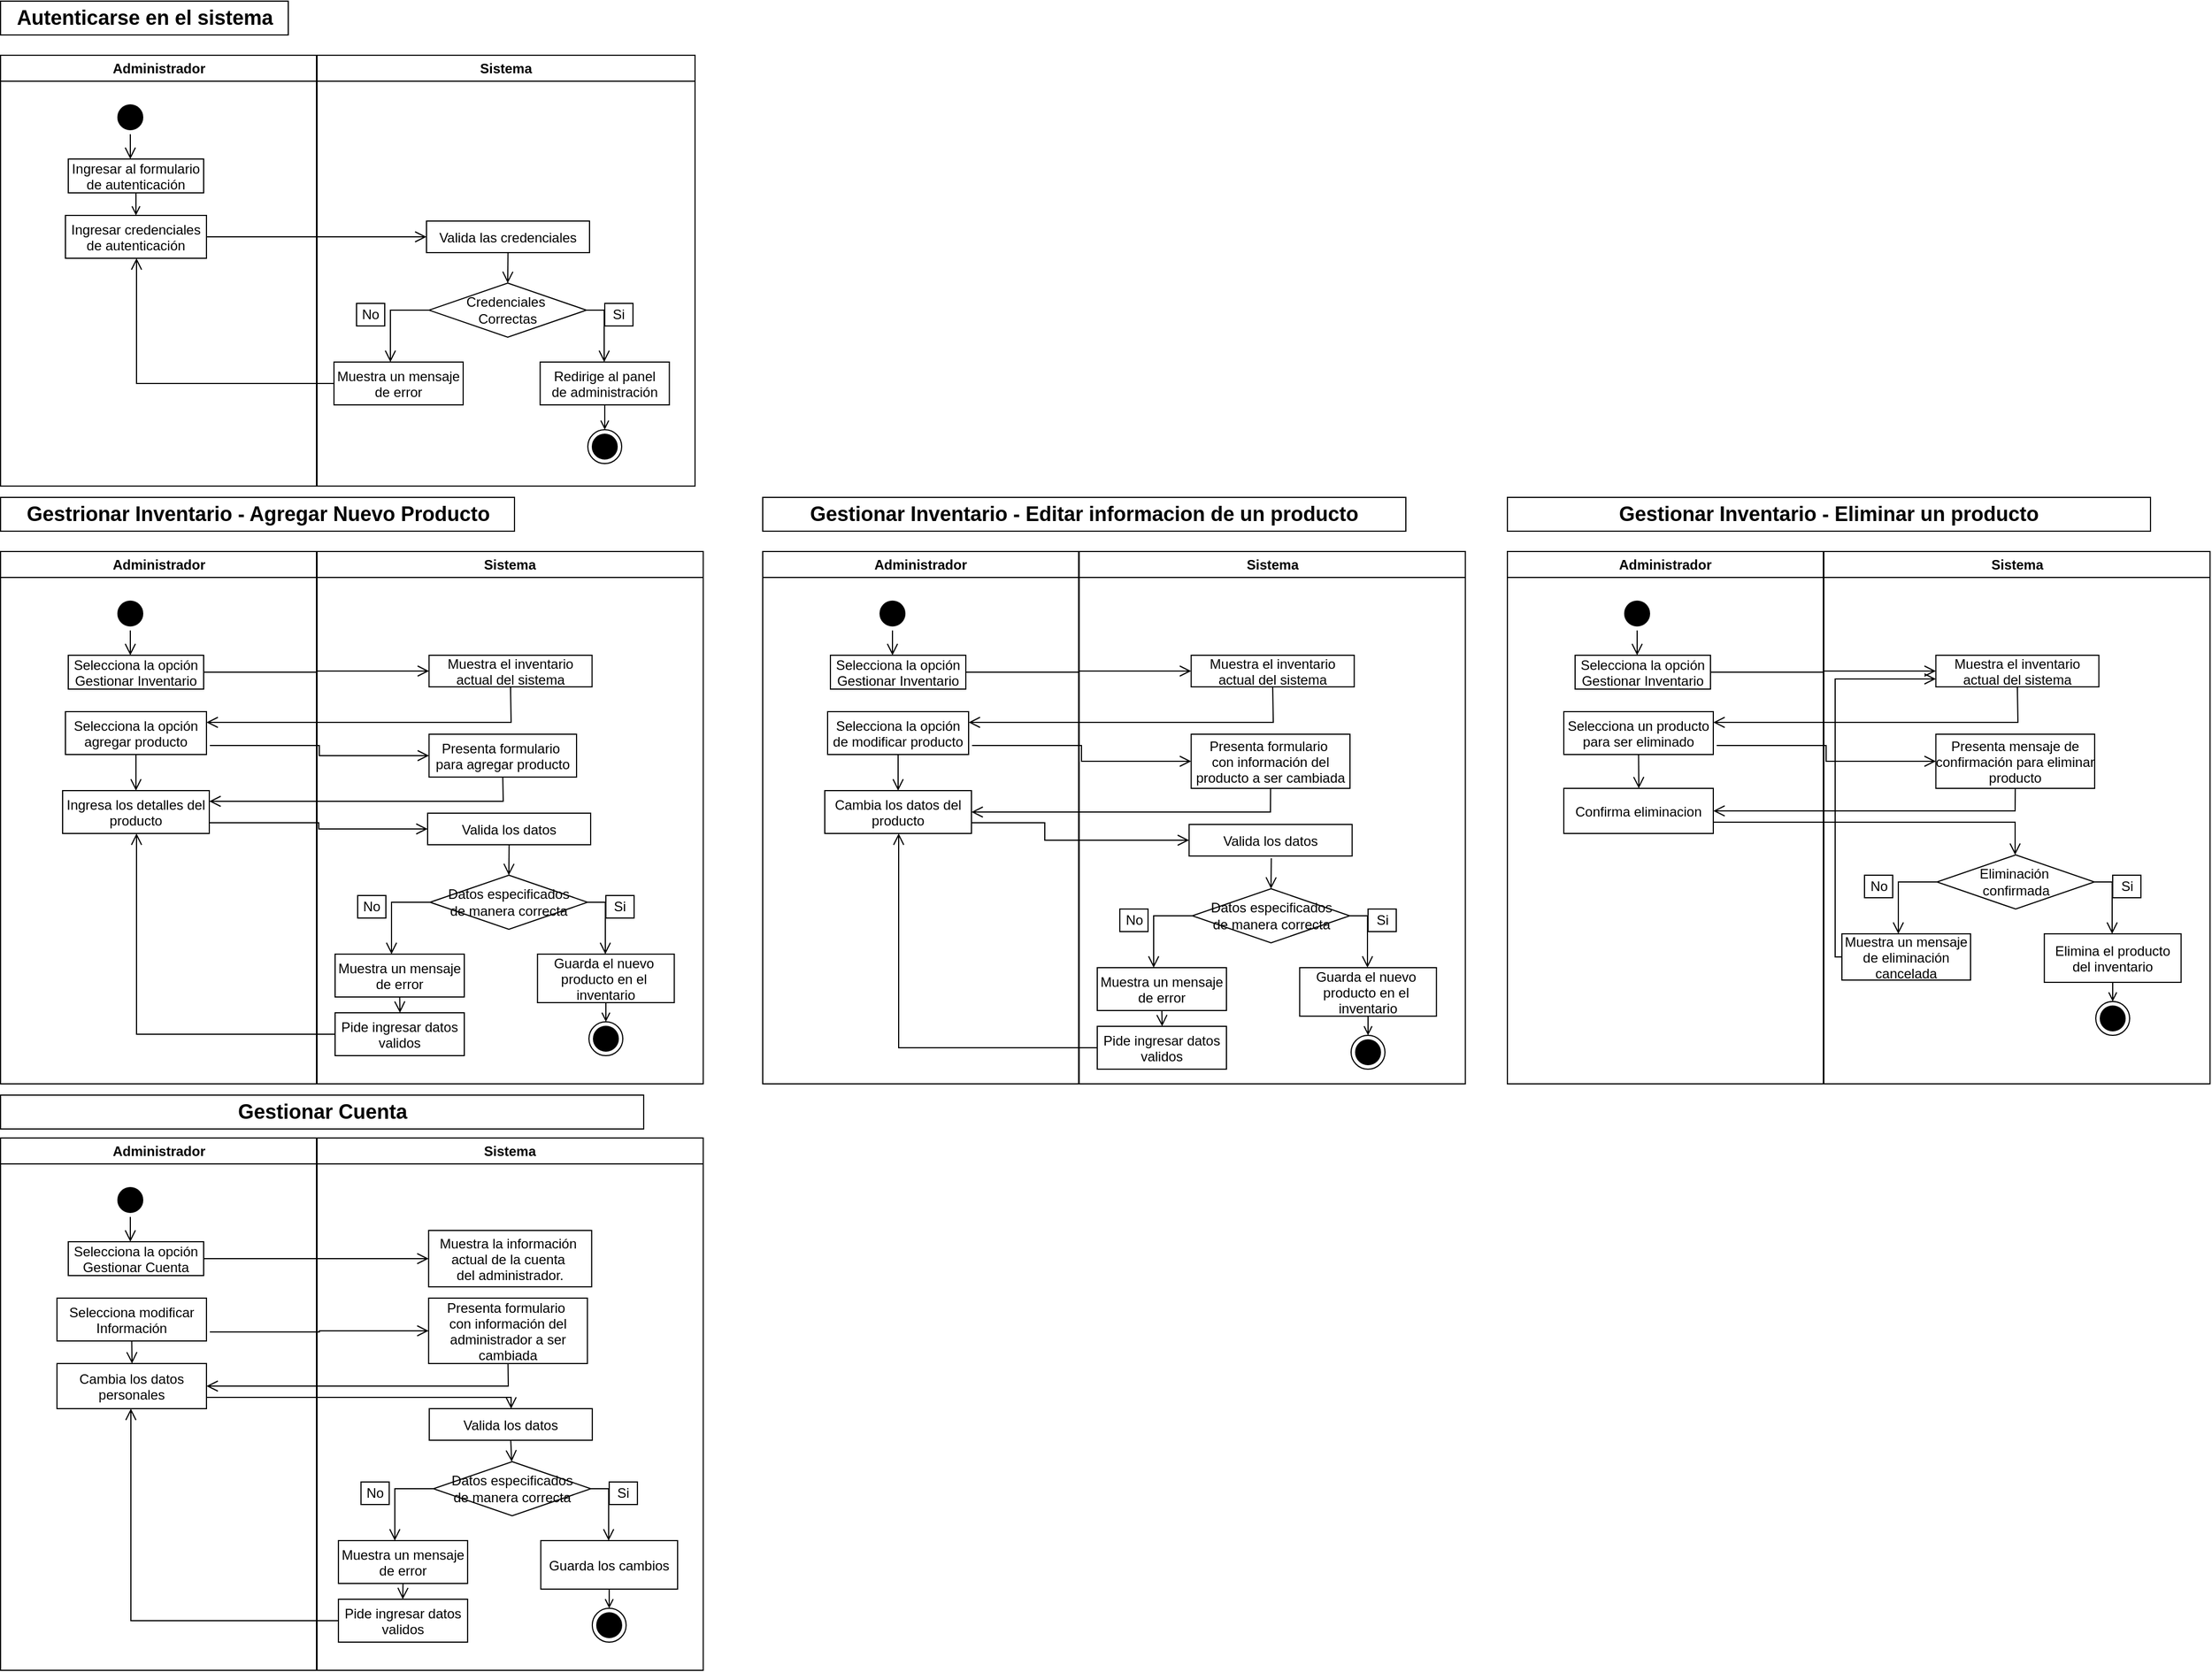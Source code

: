 <mxfile version="24.5.1" type="device">
  <diagram name="Page-1" id="e7e014a7-5840-1c2e-5031-d8a46d1fe8dd">
    <mxGraphModel dx="2100" dy="1242" grid="1" gridSize="10" guides="1" tooltips="1" connect="1" arrows="1" fold="1" page="1" pageScale="1" pageWidth="1169" pageHeight="826" background="none" math="0" shadow="0">
      <root>
        <mxCell id="0" />
        <mxCell id="1" parent="0" />
        <mxCell id="2" value="Administrador" style="swimlane;whiteSpace=wrap;strokeColor=#000000;" parent="1" vertex="1">
          <mxGeometry x="164.5" y="128" width="280" height="382" as="geometry" />
        </mxCell>
        <mxCell id="5" value="" style="ellipse;shape=startState;fillColor=#000000;strokeColor=#000000;" parent="2" vertex="1">
          <mxGeometry x="100" y="40" width="30" height="30" as="geometry" />
        </mxCell>
        <mxCell id="6" value="" style="edgeStyle=elbowEdgeStyle;elbow=horizontal;verticalAlign=bottom;endArrow=open;endSize=8;strokeColor=#000000;endFill=1;rounded=0" parent="2" source="5" target="7" edge="1">
          <mxGeometry x="100" y="40" as="geometry">
            <mxPoint x="115" y="110" as="targetPoint" />
          </mxGeometry>
        </mxCell>
        <mxCell id="7" value="Ingresar al formulario&#xa;de autenticación" style="strokeColor=#000000;" parent="2" vertex="1">
          <mxGeometry x="60" y="92" width="120" height="30" as="geometry" />
        </mxCell>
        <mxCell id="8" value="Ingresar credenciales&#xa;de autenticación" style="strokeColor=#000000;" parent="2" vertex="1">
          <mxGeometry x="57.5" y="142" width="125" height="38" as="geometry" />
        </mxCell>
        <mxCell id="9" value="" style="endArrow=open;strokeColor=#000000;endFill=1;rounded=0" parent="2" source="7" target="8" edge="1">
          <mxGeometry relative="1" as="geometry" />
        </mxCell>
        <mxCell id="3" value="Sistema" style="swimlane;whiteSpace=wrap;startSize=23;strokeColor=#000000;" parent="1" vertex="1">
          <mxGeometry x="445" y="128" width="335" height="382" as="geometry" />
        </mxCell>
        <mxCell id="16" value="Valida las credenciales" style="strokeColor=#000000;" parent="3" vertex="1">
          <mxGeometry x="97" y="147" width="144.5" height="28" as="geometry" />
        </mxCell>
        <mxCell id="SRIS72dYtCs7Gk2PJul2-41" value="Credenciales&amp;nbsp;&lt;div&gt;Correctas&lt;/div&gt;" style="rhombus;whiteSpace=wrap;html=1;strokeColor=#000000;" parent="3" vertex="1">
          <mxGeometry x="99.25" y="202" width="139.5" height="48" as="geometry" />
        </mxCell>
        <mxCell id="SRIS72dYtCs7Gk2PJul2-42" value="Redirige al panel&#xa;de administración" style="strokeColor=#000000;" parent="3" vertex="1">
          <mxGeometry x="197.75" y="272" width="114.5" height="38" as="geometry" />
        </mxCell>
        <mxCell id="SRIS72dYtCs7Gk2PJul2-43" value="Muestra un mensaje&#xa;de error" style="strokeColor=#000000;" parent="3" vertex="1">
          <mxGeometry x="15" y="272" width="114.5" height="38" as="geometry" />
        </mxCell>
        <mxCell id="38" value="" style="ellipse;shape=endState;fillColor=#000000;strokeColor=#000000;" parent="3" vertex="1">
          <mxGeometry x="240" y="332" width="30" height="30" as="geometry" />
        </mxCell>
        <mxCell id="39" value="" style="endArrow=open;strokeColor=#000000;endFill=1;rounded=0;exitX=0.5;exitY=1;exitDx=0;exitDy=0;" parent="3" source="SRIS72dYtCs7Gk2PJul2-42" target="38" edge="1">
          <mxGeometry relative="1" as="geometry">
            <mxPoint x="256.5" y="322" as="sourcePoint" />
          </mxGeometry>
        </mxCell>
        <mxCell id="SRIS72dYtCs7Gk2PJul2-45" value="" style="edgeStyle=elbowEdgeStyle;elbow=horizontal;verticalAlign=bottom;endArrow=open;endSize=8;strokeColor=#000000;endFill=1;rounded=0;exitX=0.5;exitY=1;exitDx=0;exitDy=0;entryX=0.5;entryY=0;entryDx=0;entryDy=0;" parent="3" source="16" target="SRIS72dYtCs7Gk2PJul2-41" edge="1">
          <mxGeometry x="-344.5" y="-88" as="geometry">
            <mxPoint x="244.5" y="202" as="targetPoint" />
            <mxPoint x="-58" y="171" as="sourcePoint" />
          </mxGeometry>
        </mxCell>
        <mxCell id="SRIS72dYtCs7Gk2PJul2-46" value="" style="edgeStyle=elbowEdgeStyle;elbow=horizontal;verticalAlign=bottom;endArrow=open;endSize=8;strokeColor=#000000;endFill=1;rounded=0;exitX=1;exitY=0.5;exitDx=0;exitDy=0;entryX=0.5;entryY=0;entryDx=0;entryDy=0;" parent="3" source="SRIS72dYtCs7Gk2PJul2-41" target="SRIS72dYtCs7Gk2PJul2-42" edge="1">
          <mxGeometry x="-789.5" y="-216" as="geometry">
            <mxPoint x="179.5" y="212" as="targetPoint" />
            <mxPoint x="179.5" y="185" as="sourcePoint" />
            <Array as="points">
              <mxPoint x="254.5" y="232" />
            </Array>
          </mxGeometry>
        </mxCell>
        <mxCell id="SRIS72dYtCs7Gk2PJul2-47" value="" style="edgeStyle=elbowEdgeStyle;elbow=horizontal;verticalAlign=bottom;endArrow=open;endSize=8;strokeColor=#000000;endFill=1;rounded=0;exitX=0;exitY=0.5;exitDx=0;exitDy=0;" parent="3" source="SRIS72dYtCs7Gk2PJul2-41" edge="1">
          <mxGeometry x="-1234.5" y="-344" as="geometry">
            <mxPoint x="65" y="272" as="targetPoint" />
            <mxPoint x="248.5" y="236" as="sourcePoint" />
            <Array as="points">
              <mxPoint x="65" y="252" />
            </Array>
          </mxGeometry>
        </mxCell>
        <mxCell id="SRIS72dYtCs7Gk2PJul2-48" value="Si" style="text;html=1;align=center;verticalAlign=middle;whiteSpace=wrap;rounded=0;strokeColor=#000000;" parent="3" vertex="1">
          <mxGeometry x="255" y="220" width="25" height="20" as="geometry" />
        </mxCell>
        <mxCell id="SRIS72dYtCs7Gk2PJul2-49" value="No" style="text;html=1;align=center;verticalAlign=middle;whiteSpace=wrap;rounded=0;strokeColor=#000000;" parent="3" vertex="1">
          <mxGeometry x="35" y="220" width="25" height="20" as="geometry" />
        </mxCell>
        <mxCell id="SRIS72dYtCs7Gk2PJul2-44" value="" style="edgeStyle=elbowEdgeStyle;elbow=horizontal;verticalAlign=bottom;endArrow=open;endSize=8;strokeColor=#000000;endFill=1;rounded=0;entryX=0;entryY=0.5;entryDx=0;entryDy=0;exitX=1;exitY=0.5;exitDx=0;exitDy=0;" parent="1" source="8" target="16" edge="1">
          <mxGeometry x="100" y="40" as="geometry">
            <mxPoint x="289.5" y="230" as="targetPoint" />
            <mxPoint x="289.5" y="208" as="sourcePoint" />
          </mxGeometry>
        </mxCell>
        <mxCell id="SRIS72dYtCs7Gk2PJul2-50" value="" style="edgeStyle=elbowEdgeStyle;elbow=horizontal;verticalAlign=bottom;endArrow=open;endSize=8;strokeColor=#000000;endFill=1;rounded=0;entryX=0.5;entryY=1;entryDx=0;entryDy=0;exitX=0;exitY=0.5;exitDx=0;exitDy=0;" parent="1" source="SRIS72dYtCs7Gk2PJul2-43" target="8" edge="1">
          <mxGeometry x="100" y="40" as="geometry">
            <mxPoint x="552" y="299" as="targetPoint" />
            <mxPoint x="357" y="299" as="sourcePoint" />
            <Array as="points">
              <mxPoint x="285" y="360" />
            </Array>
          </mxGeometry>
        </mxCell>
        <mxCell id="SRIS72dYtCs7Gk2PJul2-51" value="&lt;font style=&quot;font-size: 18px;&quot;&gt;&lt;b&gt;Autenticarse en el sistema&lt;/b&gt;&lt;/font&gt;" style="text;html=1;align=center;verticalAlign=middle;whiteSpace=wrap;rounded=0;strokeColor=#000000;" parent="1" vertex="1">
          <mxGeometry x="164.5" y="80" width="255" height="30" as="geometry" />
        </mxCell>
        <mxCell id="SRIS72dYtCs7Gk2PJul2-52" value="Administrador" style="swimlane;whiteSpace=wrap;strokeColor=#000000;" parent="1" vertex="1">
          <mxGeometry x="164.5" y="568" width="280" height="472" as="geometry" />
        </mxCell>
        <mxCell id="SRIS72dYtCs7Gk2PJul2-53" value="" style="ellipse;shape=startState;fillColor=#000000;strokeColor=#000000;" parent="SRIS72dYtCs7Gk2PJul2-52" vertex="1">
          <mxGeometry x="100" y="40" width="30" height="30" as="geometry" />
        </mxCell>
        <mxCell id="SRIS72dYtCs7Gk2PJul2-54" value="" style="edgeStyle=elbowEdgeStyle;elbow=horizontal;verticalAlign=bottom;endArrow=open;endSize=8;strokeColor=#000000;endFill=1;rounded=0" parent="SRIS72dYtCs7Gk2PJul2-52" source="SRIS72dYtCs7Gk2PJul2-53" target="SRIS72dYtCs7Gk2PJul2-55" edge="1">
          <mxGeometry x="100" y="40" as="geometry">
            <mxPoint x="115" y="110" as="targetPoint" />
          </mxGeometry>
        </mxCell>
        <mxCell id="SRIS72dYtCs7Gk2PJul2-55" value="Selecciona la opción&#xa;Gestionar Inventario" style="strokeColor=#000000;" parent="SRIS72dYtCs7Gk2PJul2-52" vertex="1">
          <mxGeometry x="60" y="92" width="120" height="30" as="geometry" />
        </mxCell>
        <mxCell id="SRIS72dYtCs7Gk2PJul2-56" value="Selecciona la opción&#xa;agregar producto" style="strokeColor=#000000;" parent="SRIS72dYtCs7Gk2PJul2-52" vertex="1">
          <mxGeometry x="57.5" y="142" width="125" height="38" as="geometry" />
        </mxCell>
        <mxCell id="SRIS72dYtCs7Gk2PJul2-74" value="Ingresa los detalles del&#xa;producto" style="strokeColor=#000000;" parent="SRIS72dYtCs7Gk2PJul2-52" vertex="1">
          <mxGeometry x="55" y="212" width="130" height="38" as="geometry" />
        </mxCell>
        <mxCell id="SRIS72dYtCs7Gk2PJul2-75" value="" style="edgeStyle=elbowEdgeStyle;elbow=horizontal;verticalAlign=bottom;endArrow=open;endSize=8;strokeColor=#000000;endFill=1;rounded=0;exitX=0.5;exitY=1;exitDx=0;exitDy=0;entryX=0.5;entryY=0;entryDx=0;entryDy=0;" parent="SRIS72dYtCs7Gk2PJul2-52" source="SRIS72dYtCs7Gk2PJul2-56" target="SRIS72dYtCs7Gk2PJul2-74" edge="1">
          <mxGeometry x="-64.5" y="-528" as="geometry">
            <mxPoint x="125" y="102" as="targetPoint" />
            <mxPoint x="125" y="80" as="sourcePoint" />
          </mxGeometry>
        </mxCell>
        <mxCell id="SRIS72dYtCs7Gk2PJul2-58" value="Sistema" style="swimlane;whiteSpace=wrap;startSize=23;strokeColor=#000000;" parent="1" vertex="1">
          <mxGeometry x="445" y="568" width="342.25" height="472" as="geometry" />
        </mxCell>
        <mxCell id="SRIS72dYtCs7Gk2PJul2-59" value="Muestra el inventario&#xa;actual del sistema" style="strokeColor=#000000;" parent="SRIS72dYtCs7Gk2PJul2-58" vertex="1">
          <mxGeometry x="99.25" y="92" width="144.5" height="28" as="geometry" />
        </mxCell>
        <mxCell id="SRIS72dYtCs7Gk2PJul2-62" value="Presenta formulario &#xa;para agregar producto" style="strokeColor=#000000;" parent="SRIS72dYtCs7Gk2PJul2-58" vertex="1">
          <mxGeometry x="99.25" y="162" width="130.75" height="38" as="geometry" />
        </mxCell>
        <mxCell id="SRIS72dYtCs7Gk2PJul2-76" value="Valida los datos" style="strokeColor=#000000;" parent="SRIS72dYtCs7Gk2PJul2-58" vertex="1">
          <mxGeometry x="98" y="232" width="144.5" height="28" as="geometry" />
        </mxCell>
        <mxCell id="SRIS72dYtCs7Gk2PJul2-77" value="Datos especificados&lt;div&gt;de manera correcta&lt;/div&gt;" style="rhombus;whiteSpace=wrap;html=1;strokeColor=#000000;" parent="SRIS72dYtCs7Gk2PJul2-58" vertex="1">
          <mxGeometry x="100.25" y="287" width="139.5" height="48" as="geometry" />
        </mxCell>
        <mxCell id="SRIS72dYtCs7Gk2PJul2-78" value="Guarda el nuevo &#xa;producto en el &#xa;inventario" style="strokeColor=#000000;" parent="SRIS72dYtCs7Gk2PJul2-58" vertex="1">
          <mxGeometry x="195.38" y="357" width="121.25" height="43" as="geometry" />
        </mxCell>
        <mxCell id="SRIS72dYtCs7Gk2PJul2-79" value="Muestra un mensaje&#xa;de error" style="strokeColor=#000000;" parent="SRIS72dYtCs7Gk2PJul2-58" vertex="1">
          <mxGeometry x="16" y="357" width="114.5" height="38" as="geometry" />
        </mxCell>
        <mxCell id="SRIS72dYtCs7Gk2PJul2-80" value="" style="ellipse;shape=endState;fillColor=#000000;strokeColor=#000000;" parent="SRIS72dYtCs7Gk2PJul2-58" vertex="1">
          <mxGeometry x="241" y="417" width="30" height="30" as="geometry" />
        </mxCell>
        <mxCell id="SRIS72dYtCs7Gk2PJul2-81" value="" style="endArrow=open;strokeColor=#000000;endFill=1;rounded=0;exitX=0.5;exitY=1;exitDx=0;exitDy=0;" parent="SRIS72dYtCs7Gk2PJul2-58" source="SRIS72dYtCs7Gk2PJul2-78" target="SRIS72dYtCs7Gk2PJul2-80" edge="1">
          <mxGeometry relative="1" as="geometry">
            <mxPoint x="257.5" y="407" as="sourcePoint" />
          </mxGeometry>
        </mxCell>
        <mxCell id="SRIS72dYtCs7Gk2PJul2-82" value="" style="edgeStyle=elbowEdgeStyle;elbow=horizontal;verticalAlign=bottom;endArrow=open;endSize=8;strokeColor=#000000;endFill=1;rounded=0;exitX=0.5;exitY=1;exitDx=0;exitDy=0;entryX=0.5;entryY=0;entryDx=0;entryDy=0;" parent="SRIS72dYtCs7Gk2PJul2-58" source="SRIS72dYtCs7Gk2PJul2-76" target="SRIS72dYtCs7Gk2PJul2-77" edge="1">
          <mxGeometry x="-789.5" y="-656" as="geometry">
            <mxPoint x="245.5" y="287" as="targetPoint" />
            <mxPoint x="-57" y="256" as="sourcePoint" />
          </mxGeometry>
        </mxCell>
        <mxCell id="SRIS72dYtCs7Gk2PJul2-83" value="" style="edgeStyle=elbowEdgeStyle;elbow=horizontal;verticalAlign=bottom;endArrow=open;endSize=8;strokeColor=#000000;endFill=1;rounded=0;exitX=1;exitY=0.5;exitDx=0;exitDy=0;entryX=0.5;entryY=0;entryDx=0;entryDy=0;" parent="SRIS72dYtCs7Gk2PJul2-58" source="SRIS72dYtCs7Gk2PJul2-77" target="SRIS72dYtCs7Gk2PJul2-78" edge="1">
          <mxGeometry x="-1234.5" y="-784" as="geometry">
            <mxPoint x="180.5" y="297" as="targetPoint" />
            <mxPoint x="180.5" y="270" as="sourcePoint" />
            <Array as="points">
              <mxPoint x="255.5" y="317" />
            </Array>
          </mxGeometry>
        </mxCell>
        <mxCell id="SRIS72dYtCs7Gk2PJul2-84" value="" style="edgeStyle=elbowEdgeStyle;elbow=horizontal;verticalAlign=bottom;endArrow=open;endSize=8;strokeColor=#000000;endFill=1;rounded=0;exitX=0;exitY=0.5;exitDx=0;exitDy=0;" parent="SRIS72dYtCs7Gk2PJul2-58" source="SRIS72dYtCs7Gk2PJul2-77" edge="1">
          <mxGeometry x="-1679.5" y="-912" as="geometry">
            <mxPoint x="66" y="357" as="targetPoint" />
            <mxPoint x="249.5" y="321" as="sourcePoint" />
            <Array as="points">
              <mxPoint x="66" y="337" />
            </Array>
          </mxGeometry>
        </mxCell>
        <mxCell id="SRIS72dYtCs7Gk2PJul2-85" value="Si" style="text;html=1;align=center;verticalAlign=middle;whiteSpace=wrap;rounded=0;strokeColor=#000000;" parent="SRIS72dYtCs7Gk2PJul2-58" vertex="1">
          <mxGeometry x="256" y="305" width="25" height="20" as="geometry" />
        </mxCell>
        <mxCell id="SRIS72dYtCs7Gk2PJul2-86" value="No" style="text;html=1;align=center;verticalAlign=middle;whiteSpace=wrap;rounded=0;strokeColor=#000000;" parent="SRIS72dYtCs7Gk2PJul2-58" vertex="1">
          <mxGeometry x="36" y="305" width="25" height="20" as="geometry" />
        </mxCell>
        <mxCell id="SRIS72dYtCs7Gk2PJul2-87" value="Pide ingresar datos&#xa;validos" style="strokeColor=#000000;" parent="SRIS72dYtCs7Gk2PJul2-58" vertex="1">
          <mxGeometry x="16" y="409" width="114.5" height="38" as="geometry" />
        </mxCell>
        <mxCell id="SRIS72dYtCs7Gk2PJul2-88" value="" style="edgeStyle=elbowEdgeStyle;elbow=horizontal;verticalAlign=bottom;endArrow=open;endSize=8;strokeColor=#000000;endFill=1;rounded=0;entryX=0.5;entryY=0;entryDx=0;entryDy=0;exitX=0.5;exitY=1;exitDx=0;exitDy=0;" parent="SRIS72dYtCs7Gk2PJul2-58" source="SRIS72dYtCs7Gk2PJul2-79" target="SRIS72dYtCs7Gk2PJul2-87" edge="1">
          <mxGeometry x="-344.5" y="-88" as="geometry">
            <mxPoint x="119" y="287" as="targetPoint" />
            <mxPoint x="-75" y="278" as="sourcePoint" />
            <Array as="points" />
          </mxGeometry>
        </mxCell>
        <mxCell id="SRIS72dYtCs7Gk2PJul2-70" value="" style="edgeStyle=elbowEdgeStyle;elbow=horizontal;verticalAlign=bottom;endArrow=open;endSize=8;strokeColor=#000000;endFill=1;rounded=0;entryX=0;entryY=0.5;entryDx=0;entryDy=0;exitX=1;exitY=0.5;exitDx=0;exitDy=0;" parent="1" source="SRIS72dYtCs7Gk2PJul2-55" target="SRIS72dYtCs7Gk2PJul2-59" edge="1">
          <mxGeometry x="100" y="40" as="geometry">
            <mxPoint x="289.5" y="670" as="targetPoint" />
            <mxPoint x="289.5" y="648" as="sourcePoint" />
          </mxGeometry>
        </mxCell>
        <mxCell id="SRIS72dYtCs7Gk2PJul2-72" value="&lt;font style=&quot;font-size: 18px;&quot;&gt;&lt;b&gt;Gestrionar Inventario - Agregar Nuevo Producto&lt;/b&gt;&lt;/font&gt;" style="text;html=1;align=center;verticalAlign=middle;whiteSpace=wrap;rounded=0;strokeColor=#000000;" parent="1" vertex="1">
          <mxGeometry x="164.5" y="520" width="455.5" height="30" as="geometry" />
        </mxCell>
        <mxCell id="SRIS72dYtCs7Gk2PJul2-65" value="" style="edgeStyle=elbowEdgeStyle;elbow=horizontal;verticalAlign=bottom;endArrow=open;endSize=8;strokeColor=#000000;endFill=1;rounded=0;exitX=0.5;exitY=1;exitDx=0;exitDy=0;entryX=1;entryY=0.25;entryDx=0;entryDy=0;" parent="1" source="SRIS72dYtCs7Gk2PJul2-59" target="SRIS72dYtCs7Gk2PJul2-56" edge="1">
          <mxGeometry x="100.5" y="480" as="geometry">
            <mxPoint x="689.5" y="770" as="targetPoint" />
            <mxPoint x="387" y="739" as="sourcePoint" />
            <Array as="points">
              <mxPoint x="617" y="710" />
            </Array>
          </mxGeometry>
        </mxCell>
        <mxCell id="SRIS72dYtCs7Gk2PJul2-73" value="" style="edgeStyle=elbowEdgeStyle;elbow=horizontal;verticalAlign=bottom;endArrow=open;endSize=8;strokeColor=#000000;endFill=1;rounded=0;entryX=0;entryY=0.5;entryDx=0;entryDy=0;" parent="1" target="SRIS72dYtCs7Gk2PJul2-62" edge="1">
          <mxGeometry x="100.5" y="480" as="geometry">
            <mxPoint x="357" y="730" as="targetPoint" />
            <mxPoint x="350" y="740" as="sourcePoint" />
            <Array as="points" />
          </mxGeometry>
        </mxCell>
        <mxCell id="SRIS72dYtCs7Gk2PJul2-89" value="" style="edgeStyle=elbowEdgeStyle;elbow=horizontal;verticalAlign=bottom;endArrow=open;endSize=8;strokeColor=#000000;endFill=1;rounded=0;entryX=0.5;entryY=1;entryDx=0;entryDy=0;exitX=0;exitY=0.5;exitDx=0;exitDy=0;" parent="1" source="SRIS72dYtCs7Gk2PJul2-87" target="SRIS72dYtCs7Gk2PJul2-74" edge="1">
          <mxGeometry x="100.5" y="480" as="geometry">
            <mxPoint x="554" y="759" as="targetPoint" />
            <mxPoint x="360" y="750" as="sourcePoint" />
            <Array as="points">
              <mxPoint x="285" y="910" />
            </Array>
          </mxGeometry>
        </mxCell>
        <mxCell id="SRIS72dYtCs7Gk2PJul2-118" value="Administrador" style="swimlane;whiteSpace=wrap;strokeColor=#000000;" parent="1" vertex="1">
          <mxGeometry x="840" y="568" width="280" height="472" as="geometry" />
        </mxCell>
        <mxCell id="SRIS72dYtCs7Gk2PJul2-119" value="" style="ellipse;shape=startState;fillColor=#000000;strokeColor=#000000;" parent="SRIS72dYtCs7Gk2PJul2-118" vertex="1">
          <mxGeometry x="100" y="40" width="30" height="30" as="geometry" />
        </mxCell>
        <mxCell id="SRIS72dYtCs7Gk2PJul2-120" value="" style="edgeStyle=elbowEdgeStyle;elbow=horizontal;verticalAlign=bottom;endArrow=open;endSize=8;strokeColor=#000000;endFill=1;rounded=0" parent="SRIS72dYtCs7Gk2PJul2-118" source="SRIS72dYtCs7Gk2PJul2-119" target="SRIS72dYtCs7Gk2PJul2-121" edge="1">
          <mxGeometry x="100" y="40" as="geometry">
            <mxPoint x="115" y="110" as="targetPoint" />
          </mxGeometry>
        </mxCell>
        <mxCell id="SRIS72dYtCs7Gk2PJul2-121" value="Selecciona la opción&#xa;Gestionar Inventario" style="strokeColor=#000000;" parent="SRIS72dYtCs7Gk2PJul2-118" vertex="1">
          <mxGeometry x="60" y="92" width="120" height="30" as="geometry" />
        </mxCell>
        <mxCell id="SRIS72dYtCs7Gk2PJul2-122" value="Selecciona la opción&#xa;de modificar producto" style="strokeColor=#000000;" parent="SRIS72dYtCs7Gk2PJul2-118" vertex="1">
          <mxGeometry x="57.5" y="142" width="125" height="38" as="geometry" />
        </mxCell>
        <mxCell id="SRIS72dYtCs7Gk2PJul2-123" value="Cambia los datos del&#xa;producto" style="strokeColor=#000000;" parent="SRIS72dYtCs7Gk2PJul2-118" vertex="1">
          <mxGeometry x="55" y="212" width="130" height="38" as="geometry" />
        </mxCell>
        <mxCell id="SRIS72dYtCs7Gk2PJul2-124" value="" style="edgeStyle=elbowEdgeStyle;elbow=horizontal;verticalAlign=bottom;endArrow=open;endSize=8;strokeColor=#000000;endFill=1;rounded=0;exitX=0.5;exitY=1;exitDx=0;exitDy=0;entryX=0.5;entryY=0;entryDx=0;entryDy=0;" parent="SRIS72dYtCs7Gk2PJul2-118" source="SRIS72dYtCs7Gk2PJul2-122" target="SRIS72dYtCs7Gk2PJul2-123" edge="1">
          <mxGeometry x="-64.5" y="-528" as="geometry">
            <mxPoint x="125" y="102" as="targetPoint" />
            <mxPoint x="125" y="80" as="sourcePoint" />
          </mxGeometry>
        </mxCell>
        <mxCell id="SRIS72dYtCs7Gk2PJul2-125" value="Sistema" style="swimlane;whiteSpace=wrap;startSize=23;strokeColor=#000000;" parent="1" vertex="1">
          <mxGeometry x="1120.5" y="568" width="342.25" height="472" as="geometry" />
        </mxCell>
        <mxCell id="SRIS72dYtCs7Gk2PJul2-126" value="Muestra el inventario&#xa;actual del sistema" style="strokeColor=#000000;" parent="SRIS72dYtCs7Gk2PJul2-125" vertex="1">
          <mxGeometry x="99.25" y="92" width="144.5" height="28" as="geometry" />
        </mxCell>
        <mxCell id="SRIS72dYtCs7Gk2PJul2-127" value="Presenta formulario &#xa;con información del&#xa;producto a ser cambiada" style="strokeColor=#000000;" parent="SRIS72dYtCs7Gk2PJul2-125" vertex="1">
          <mxGeometry x="99.25" y="162" width="140.75" height="48" as="geometry" />
        </mxCell>
        <mxCell id="SRIS72dYtCs7Gk2PJul2-128" value="Valida los datos" style="strokeColor=#000000;" parent="SRIS72dYtCs7Gk2PJul2-125" vertex="1">
          <mxGeometry x="97.38" y="242" width="144.5" height="28" as="geometry" />
        </mxCell>
        <mxCell id="SRIS72dYtCs7Gk2PJul2-129" value="Datos especificados&lt;div&gt;de manera correcta&lt;/div&gt;" style="rhombus;whiteSpace=wrap;html=1;strokeColor=#000000;" parent="SRIS72dYtCs7Gk2PJul2-125" vertex="1">
          <mxGeometry x="100.25" y="299" width="139.5" height="48" as="geometry" />
        </mxCell>
        <mxCell id="SRIS72dYtCs7Gk2PJul2-130" value="Guarda el nuevo &#xa;producto en el &#xa;inventario" style="strokeColor=#000000;" parent="SRIS72dYtCs7Gk2PJul2-125" vertex="1">
          <mxGeometry x="195.38" y="369" width="121.25" height="43" as="geometry" />
        </mxCell>
        <mxCell id="SRIS72dYtCs7Gk2PJul2-131" value="Muestra un mensaje&#xa;de error" style="strokeColor=#000000;" parent="SRIS72dYtCs7Gk2PJul2-125" vertex="1">
          <mxGeometry x="16" y="369" width="114.5" height="38" as="geometry" />
        </mxCell>
        <mxCell id="SRIS72dYtCs7Gk2PJul2-132" value="" style="ellipse;shape=endState;fillColor=#000000;strokeColor=#000000;" parent="SRIS72dYtCs7Gk2PJul2-125" vertex="1">
          <mxGeometry x="241" y="429" width="30" height="30" as="geometry" />
        </mxCell>
        <mxCell id="SRIS72dYtCs7Gk2PJul2-133" value="" style="endArrow=open;strokeColor=#000000;endFill=1;rounded=0;exitX=0.5;exitY=1;exitDx=0;exitDy=0;" parent="SRIS72dYtCs7Gk2PJul2-125" source="SRIS72dYtCs7Gk2PJul2-130" target="SRIS72dYtCs7Gk2PJul2-132" edge="1">
          <mxGeometry relative="1" as="geometry">
            <mxPoint x="257.5" y="419" as="sourcePoint" />
          </mxGeometry>
        </mxCell>
        <mxCell id="SRIS72dYtCs7Gk2PJul2-134" value="" style="edgeStyle=elbowEdgeStyle;elbow=horizontal;verticalAlign=bottom;endArrow=open;endSize=8;strokeColor=#000000;endFill=1;rounded=0;exitX=0.5;exitY=1;exitDx=0;exitDy=0;entryX=0.5;entryY=0;entryDx=0;entryDy=0;" parent="SRIS72dYtCs7Gk2PJul2-125" target="SRIS72dYtCs7Gk2PJul2-129" edge="1">
          <mxGeometry x="-789.5" y="-656" as="geometry">
            <mxPoint x="245.5" y="299" as="targetPoint" />
            <mxPoint x="170.25" y="272" as="sourcePoint" />
          </mxGeometry>
        </mxCell>
        <mxCell id="SRIS72dYtCs7Gk2PJul2-135" value="" style="edgeStyle=elbowEdgeStyle;elbow=horizontal;verticalAlign=bottom;endArrow=open;endSize=8;strokeColor=#000000;endFill=1;rounded=0;exitX=1;exitY=0.5;exitDx=0;exitDy=0;entryX=0.5;entryY=0;entryDx=0;entryDy=0;" parent="SRIS72dYtCs7Gk2PJul2-125" source="SRIS72dYtCs7Gk2PJul2-129" target="SRIS72dYtCs7Gk2PJul2-130" edge="1">
          <mxGeometry x="-1234.5" y="-784" as="geometry">
            <mxPoint x="180.5" y="309" as="targetPoint" />
            <mxPoint x="180.5" y="282" as="sourcePoint" />
            <Array as="points">
              <mxPoint x="255.5" y="329" />
            </Array>
          </mxGeometry>
        </mxCell>
        <mxCell id="SRIS72dYtCs7Gk2PJul2-136" value="" style="edgeStyle=elbowEdgeStyle;elbow=horizontal;verticalAlign=bottom;endArrow=open;endSize=8;strokeColor=#000000;endFill=1;rounded=0;exitX=0;exitY=0.5;exitDx=0;exitDy=0;" parent="SRIS72dYtCs7Gk2PJul2-125" source="SRIS72dYtCs7Gk2PJul2-129" edge="1">
          <mxGeometry x="-1679.5" y="-912" as="geometry">
            <mxPoint x="66" y="369" as="targetPoint" />
            <mxPoint x="249.5" y="333" as="sourcePoint" />
            <Array as="points">
              <mxPoint x="66" y="349" />
            </Array>
          </mxGeometry>
        </mxCell>
        <mxCell id="SRIS72dYtCs7Gk2PJul2-137" value="Si" style="text;html=1;align=center;verticalAlign=middle;whiteSpace=wrap;rounded=0;strokeColor=#000000;" parent="SRIS72dYtCs7Gk2PJul2-125" vertex="1">
          <mxGeometry x="256" y="317" width="25" height="20" as="geometry" />
        </mxCell>
        <mxCell id="SRIS72dYtCs7Gk2PJul2-138" value="No" style="text;html=1;align=center;verticalAlign=middle;whiteSpace=wrap;rounded=0;strokeColor=#000000;" parent="SRIS72dYtCs7Gk2PJul2-125" vertex="1">
          <mxGeometry x="36" y="317" width="25" height="20" as="geometry" />
        </mxCell>
        <mxCell id="SRIS72dYtCs7Gk2PJul2-139" value="Pide ingresar datos&#xa;validos" style="strokeColor=#000000;" parent="SRIS72dYtCs7Gk2PJul2-125" vertex="1">
          <mxGeometry x="16" y="421" width="114.5" height="38" as="geometry" />
        </mxCell>
        <mxCell id="SRIS72dYtCs7Gk2PJul2-140" value="" style="edgeStyle=elbowEdgeStyle;elbow=horizontal;verticalAlign=bottom;endArrow=open;endSize=8;strokeColor=#000000;endFill=1;rounded=0;entryX=0.5;entryY=0;entryDx=0;entryDy=0;exitX=0.5;exitY=1;exitDx=0;exitDy=0;" parent="SRIS72dYtCs7Gk2PJul2-125" source="SRIS72dYtCs7Gk2PJul2-131" target="SRIS72dYtCs7Gk2PJul2-139" edge="1">
          <mxGeometry x="-344.5" y="-88" as="geometry">
            <mxPoint x="119" y="299" as="targetPoint" />
            <mxPoint x="-75" y="290" as="sourcePoint" />
            <Array as="points" />
          </mxGeometry>
        </mxCell>
        <mxCell id="SRIS72dYtCs7Gk2PJul2-141" value="" style="edgeStyle=elbowEdgeStyle;elbow=horizontal;verticalAlign=bottom;endArrow=open;endSize=8;strokeColor=#000000;endFill=1;rounded=0;entryX=0;entryY=0.5;entryDx=0;entryDy=0;exitX=1;exitY=0.5;exitDx=0;exitDy=0;" parent="1" source="SRIS72dYtCs7Gk2PJul2-121" target="SRIS72dYtCs7Gk2PJul2-126" edge="1">
          <mxGeometry x="100" y="40" as="geometry">
            <mxPoint x="965" y="670" as="targetPoint" />
            <mxPoint x="965" y="648" as="sourcePoint" />
          </mxGeometry>
        </mxCell>
        <mxCell id="SRIS72dYtCs7Gk2PJul2-142" value="" style="edgeStyle=elbowEdgeStyle;elbow=horizontal;verticalAlign=bottom;endArrow=open;endSize=8;strokeColor=#000000;endFill=1;rounded=0;exitX=0.5;exitY=1;exitDx=0;exitDy=0;entryX=1;entryY=0.25;entryDx=0;entryDy=0;" parent="1" source="SRIS72dYtCs7Gk2PJul2-126" target="SRIS72dYtCs7Gk2PJul2-122" edge="1">
          <mxGeometry x="100.5" y="480" as="geometry">
            <mxPoint x="1365" y="770" as="targetPoint" />
            <mxPoint x="1062.5" y="739" as="sourcePoint" />
            <Array as="points">
              <mxPoint x="1292.5" y="710" />
            </Array>
          </mxGeometry>
        </mxCell>
        <mxCell id="SRIS72dYtCs7Gk2PJul2-143" value="" style="edgeStyle=elbowEdgeStyle;elbow=horizontal;verticalAlign=bottom;endArrow=open;endSize=8;strokeColor=#000000;endFill=1;rounded=0;entryX=0;entryY=0.5;entryDx=0;entryDy=0;" parent="1" target="SRIS72dYtCs7Gk2PJul2-127" edge="1">
          <mxGeometry x="100.5" y="480" as="geometry">
            <mxPoint x="1032.5" y="730" as="targetPoint" />
            <mxPoint x="1025.5" y="740" as="sourcePoint" />
            <Array as="points" />
          </mxGeometry>
        </mxCell>
        <mxCell id="SRIS72dYtCs7Gk2PJul2-144" value="" style="edgeStyle=elbowEdgeStyle;elbow=horizontal;verticalAlign=bottom;endArrow=open;endSize=8;strokeColor=#000000;endFill=1;rounded=0;entryX=0.5;entryY=1;entryDx=0;entryDy=0;exitX=0;exitY=0.5;exitDx=0;exitDy=0;" parent="1" source="SRIS72dYtCs7Gk2PJul2-139" target="SRIS72dYtCs7Gk2PJul2-123" edge="1">
          <mxGeometry x="100.5" y="480" as="geometry">
            <mxPoint x="1229.5" y="759" as="targetPoint" />
            <mxPoint x="1035.5" y="750" as="sourcePoint" />
            <Array as="points">
              <mxPoint x="960.5" y="910" />
            </Array>
          </mxGeometry>
        </mxCell>
        <mxCell id="SRIS72dYtCs7Gk2PJul2-145" value="&lt;font style=&quot;font-size: 18px;&quot;&gt;&lt;b&gt;Gestionar Inventario - Editar informacion de un producto&lt;/b&gt;&lt;/font&gt;" style="text;html=1;align=center;verticalAlign=middle;whiteSpace=wrap;rounded=0;strokeColor=#000000;" parent="1" vertex="1">
          <mxGeometry x="840" y="520" width="570" height="30" as="geometry" />
        </mxCell>
        <mxCell id="SRIS72dYtCs7Gk2PJul2-146" value="" style="edgeStyle=elbowEdgeStyle;elbow=horizontal;verticalAlign=bottom;endArrow=open;endSize=8;strokeColor=#000000;endFill=1;rounded=0;exitX=0.5;exitY=1;exitDx=0;exitDy=0;entryX=1;entryY=0.25;entryDx=0;entryDy=0;" parent="1" source="SRIS72dYtCs7Gk2PJul2-62" target="SRIS72dYtCs7Gk2PJul2-74" edge="1">
          <mxGeometry x="100.5" y="480" as="geometry">
            <mxPoint x="357" y="730" as="targetPoint" />
            <mxPoint x="627" y="698" as="sourcePoint" />
            <Array as="points">
              <mxPoint x="610" y="780" />
            </Array>
          </mxGeometry>
        </mxCell>
        <mxCell id="SRIS72dYtCs7Gk2PJul2-147" value="" style="edgeStyle=elbowEdgeStyle;elbow=horizontal;verticalAlign=bottom;endArrow=open;endSize=8;strokeColor=#000000;endFill=1;rounded=0;entryX=0;entryY=0.5;entryDx=0;entryDy=0;exitX=1;exitY=0.75;exitDx=0;exitDy=0;" parent="1" source="SRIS72dYtCs7Gk2PJul2-74" target="SRIS72dYtCs7Gk2PJul2-76" edge="1">
          <mxGeometry x="100" y="40" as="geometry">
            <mxPoint x="554" y="684" as="targetPoint" />
            <mxPoint x="355" y="685" as="sourcePoint" />
          </mxGeometry>
        </mxCell>
        <mxCell id="SRIS72dYtCs7Gk2PJul2-148" value="" style="edgeStyle=elbowEdgeStyle;elbow=horizontal;verticalAlign=bottom;endArrow=open;endSize=8;strokeColor=#000000;endFill=1;rounded=0;entryX=1;entryY=0.5;entryDx=0;entryDy=0;exitX=0.5;exitY=1;exitDx=0;exitDy=0;" parent="1" source="SRIS72dYtCs7Gk2PJul2-127" target="SRIS72dYtCs7Gk2PJul2-123" edge="1">
          <mxGeometry x="100.5" y="480" as="geometry">
            <mxPoint x="1218.5" y="800" as="targetPoint" />
            <mxPoint x="1024" y="786" as="sourcePoint" />
            <Array as="points">
              <mxPoint x="1290" y="790" />
            </Array>
          </mxGeometry>
        </mxCell>
        <mxCell id="SRIS72dYtCs7Gk2PJul2-149" value="" style="edgeStyle=elbowEdgeStyle;elbow=horizontal;verticalAlign=bottom;endArrow=open;endSize=8;strokeColor=#000000;endFill=1;rounded=0;entryX=0;entryY=0.5;entryDx=0;entryDy=0;exitX=1;exitY=0.75;exitDx=0;exitDy=0;" parent="1" source="SRIS72dYtCs7Gk2PJul2-123" target="SRIS72dYtCs7Gk2PJul2-128" edge="1">
          <mxGeometry x="100.5" y="480" as="geometry">
            <mxPoint x="1035" y="809" as="targetPoint" />
            <mxPoint x="1300" y="788" as="sourcePoint" />
            <Array as="points">
              <mxPoint x="1090" y="820" />
            </Array>
          </mxGeometry>
        </mxCell>
        <mxCell id="SRIS72dYtCs7Gk2PJul2-150" value="Administrador" style="swimlane;whiteSpace=wrap;strokeColor=#000000;" parent="1" vertex="1">
          <mxGeometry x="1500" y="568" width="280" height="472" as="geometry" />
        </mxCell>
        <mxCell id="SRIS72dYtCs7Gk2PJul2-151" value="" style="ellipse;shape=startState;fillColor=#000000;strokeColor=#000000;" parent="SRIS72dYtCs7Gk2PJul2-150" vertex="1">
          <mxGeometry x="100" y="40" width="30" height="30" as="geometry" />
        </mxCell>
        <mxCell id="SRIS72dYtCs7Gk2PJul2-152" value="" style="edgeStyle=elbowEdgeStyle;elbow=horizontal;verticalAlign=bottom;endArrow=open;endSize=8;strokeColor=#000000;endFill=1;rounded=0" parent="SRIS72dYtCs7Gk2PJul2-150" source="SRIS72dYtCs7Gk2PJul2-151" target="SRIS72dYtCs7Gk2PJul2-153" edge="1">
          <mxGeometry x="100" y="40" as="geometry">
            <mxPoint x="115" y="110" as="targetPoint" />
          </mxGeometry>
        </mxCell>
        <mxCell id="SRIS72dYtCs7Gk2PJul2-153" value="Selecciona la opción&#xa;Gestionar Inventario" style="strokeColor=#000000;" parent="SRIS72dYtCs7Gk2PJul2-150" vertex="1">
          <mxGeometry x="60" y="92" width="120" height="30" as="geometry" />
        </mxCell>
        <mxCell id="SRIS72dYtCs7Gk2PJul2-154" value="Selecciona un producto&#xa;para ser eliminado" style="strokeColor=#000000;" parent="SRIS72dYtCs7Gk2PJul2-150" vertex="1">
          <mxGeometry x="50" y="142" width="132.5" height="38" as="geometry" />
        </mxCell>
        <mxCell id="SRIS72dYtCs7Gk2PJul2-155" value="Confirma eliminacion" style="strokeColor=#000000;" parent="SRIS72dYtCs7Gk2PJul2-150" vertex="1">
          <mxGeometry x="50" y="210" width="132.5" height="40" as="geometry" />
        </mxCell>
        <mxCell id="SRIS72dYtCs7Gk2PJul2-156" value="" style="edgeStyle=elbowEdgeStyle;elbow=horizontal;verticalAlign=bottom;endArrow=open;endSize=8;strokeColor=#000000;endFill=1;rounded=0;exitX=0.5;exitY=1;exitDx=0;exitDy=0;entryX=0.5;entryY=0;entryDx=0;entryDy=0;" parent="SRIS72dYtCs7Gk2PJul2-150" source="SRIS72dYtCs7Gk2PJul2-154" target="SRIS72dYtCs7Gk2PJul2-155" edge="1">
          <mxGeometry x="-64.5" y="-528" as="geometry">
            <mxPoint x="125" y="102" as="targetPoint" />
            <mxPoint x="125" y="80" as="sourcePoint" />
          </mxGeometry>
        </mxCell>
        <mxCell id="SRIS72dYtCs7Gk2PJul2-157" value="Sistema" style="swimlane;whiteSpace=wrap;startSize=23;strokeColor=#000000;" parent="1" vertex="1">
          <mxGeometry x="1780.5" y="568" width="342.25" height="472" as="geometry" />
        </mxCell>
        <mxCell id="SRIS72dYtCs7Gk2PJul2-158" value="Muestra el inventario&#xa;actual del sistema" style="strokeColor=#000000;" parent="SRIS72dYtCs7Gk2PJul2-157" vertex="1">
          <mxGeometry x="99.25" y="92" width="144.5" height="28" as="geometry" />
        </mxCell>
        <mxCell id="SRIS72dYtCs7Gk2PJul2-159" value="Presenta mensaje de&#xa;confirmación para eliminar&#xa;producto" style="strokeColor=#000000;" parent="SRIS72dYtCs7Gk2PJul2-157" vertex="1">
          <mxGeometry x="99.25" y="162" width="140.75" height="48" as="geometry" />
        </mxCell>
        <mxCell id="SRIS72dYtCs7Gk2PJul2-161" value="Eliminación&amp;nbsp;&lt;div&gt;confirmada&lt;/div&gt;" style="rhombus;whiteSpace=wrap;html=1;strokeColor=#000000;" parent="SRIS72dYtCs7Gk2PJul2-157" vertex="1">
          <mxGeometry x="100.25" y="269" width="139.5" height="48" as="geometry" />
        </mxCell>
        <mxCell id="SRIS72dYtCs7Gk2PJul2-162" value="Elimina el producto&#xa;del inventario" style="strokeColor=#000000;" parent="SRIS72dYtCs7Gk2PJul2-157" vertex="1">
          <mxGeometry x="195.38" y="339" width="121.25" height="43" as="geometry" />
        </mxCell>
        <mxCell id="SRIS72dYtCs7Gk2PJul2-163" value="Muestra un mensaje&#xa;de eliminación&#xa;cancelada" style="strokeColor=#000000;" parent="SRIS72dYtCs7Gk2PJul2-157" vertex="1">
          <mxGeometry x="16" y="339" width="114" height="41" as="geometry" />
        </mxCell>
        <mxCell id="SRIS72dYtCs7Gk2PJul2-164" value="" style="ellipse;shape=endState;fillColor=#000000;strokeColor=#000000;" parent="SRIS72dYtCs7Gk2PJul2-157" vertex="1">
          <mxGeometry x="241" y="399" width="30" height="30" as="geometry" />
        </mxCell>
        <mxCell id="SRIS72dYtCs7Gk2PJul2-165" value="" style="endArrow=open;strokeColor=#000000;endFill=1;rounded=0;exitX=0.5;exitY=1;exitDx=0;exitDy=0;" parent="SRIS72dYtCs7Gk2PJul2-157" source="SRIS72dYtCs7Gk2PJul2-162" target="SRIS72dYtCs7Gk2PJul2-164" edge="1">
          <mxGeometry relative="1" as="geometry">
            <mxPoint x="257.5" y="389" as="sourcePoint" />
          </mxGeometry>
        </mxCell>
        <mxCell id="SRIS72dYtCs7Gk2PJul2-167" value="" style="edgeStyle=elbowEdgeStyle;elbow=horizontal;verticalAlign=bottom;endArrow=open;endSize=8;strokeColor=#000000;endFill=1;rounded=0;exitX=1;exitY=0.5;exitDx=0;exitDy=0;entryX=0.5;entryY=0;entryDx=0;entryDy=0;" parent="SRIS72dYtCs7Gk2PJul2-157" source="SRIS72dYtCs7Gk2PJul2-161" target="SRIS72dYtCs7Gk2PJul2-162" edge="1">
          <mxGeometry x="-1234.5" y="-784" as="geometry">
            <mxPoint x="180.5" y="279" as="targetPoint" />
            <mxPoint x="180.5" y="252" as="sourcePoint" />
            <Array as="points">
              <mxPoint x="255.5" y="299" />
            </Array>
          </mxGeometry>
        </mxCell>
        <mxCell id="SRIS72dYtCs7Gk2PJul2-168" value="" style="edgeStyle=elbowEdgeStyle;elbow=horizontal;verticalAlign=bottom;endArrow=open;endSize=8;strokeColor=#000000;endFill=1;rounded=0;exitX=0;exitY=0.5;exitDx=0;exitDy=0;" parent="SRIS72dYtCs7Gk2PJul2-157" source="SRIS72dYtCs7Gk2PJul2-161" edge="1">
          <mxGeometry x="-1679.5" y="-912" as="geometry">
            <mxPoint x="66" y="339" as="targetPoint" />
            <mxPoint x="249.5" y="303" as="sourcePoint" />
            <Array as="points">
              <mxPoint x="66" y="319" />
            </Array>
          </mxGeometry>
        </mxCell>
        <mxCell id="SRIS72dYtCs7Gk2PJul2-169" value="Si" style="text;html=1;align=center;verticalAlign=middle;whiteSpace=wrap;rounded=0;strokeColor=#000000;" parent="SRIS72dYtCs7Gk2PJul2-157" vertex="1">
          <mxGeometry x="256" y="287" width="25" height="20" as="geometry" />
        </mxCell>
        <mxCell id="SRIS72dYtCs7Gk2PJul2-170" value="No" style="text;html=1;align=center;verticalAlign=middle;whiteSpace=wrap;rounded=0;strokeColor=#000000;" parent="SRIS72dYtCs7Gk2PJul2-157" vertex="1">
          <mxGeometry x="36" y="287" width="25" height="20" as="geometry" />
        </mxCell>
        <mxCell id="SRIS72dYtCs7Gk2PJul2-176" value="" style="edgeStyle=elbowEdgeStyle;elbow=horizontal;verticalAlign=bottom;endArrow=open;endSize=8;strokeColor=#000000;endFill=1;rounded=0;entryX=0;entryY=0.75;entryDx=0;entryDy=0;exitX=0;exitY=0.5;exitDx=0;exitDy=0;" parent="SRIS72dYtCs7Gk2PJul2-157" source="SRIS72dYtCs7Gk2PJul2-163" target="SRIS72dYtCs7Gk2PJul2-158" edge="1">
          <mxGeometry x="-1680" y="-88" as="geometry">
            <mxPoint x="109" y="191" as="targetPoint" />
            <mxPoint x="49.5" y="432" as="sourcePoint" />
            <Array as="points">
              <mxPoint x="10" y="242" />
            </Array>
          </mxGeometry>
        </mxCell>
        <mxCell id="SRIS72dYtCs7Gk2PJul2-173" value="" style="edgeStyle=elbowEdgeStyle;elbow=horizontal;verticalAlign=bottom;endArrow=open;endSize=8;strokeColor=#000000;endFill=1;rounded=0;entryX=0;entryY=0.5;entryDx=0;entryDy=0;exitX=1;exitY=0.5;exitDx=0;exitDy=0;" parent="1" source="SRIS72dYtCs7Gk2PJul2-153" target="SRIS72dYtCs7Gk2PJul2-158" edge="1">
          <mxGeometry x="100" y="40" as="geometry">
            <mxPoint x="1625" y="670" as="targetPoint" />
            <mxPoint x="1625" y="648" as="sourcePoint" />
          </mxGeometry>
        </mxCell>
        <mxCell id="SRIS72dYtCs7Gk2PJul2-174" value="" style="edgeStyle=elbowEdgeStyle;elbow=horizontal;verticalAlign=bottom;endArrow=open;endSize=8;strokeColor=#000000;endFill=1;rounded=0;exitX=0.5;exitY=1;exitDx=0;exitDy=0;entryX=1;entryY=0.25;entryDx=0;entryDy=0;" parent="1" source="SRIS72dYtCs7Gk2PJul2-158" target="SRIS72dYtCs7Gk2PJul2-154" edge="1">
          <mxGeometry x="100.5" y="480" as="geometry">
            <mxPoint x="2025" y="770" as="targetPoint" />
            <mxPoint x="1722.5" y="739" as="sourcePoint" />
            <Array as="points">
              <mxPoint x="1952.5" y="710" />
            </Array>
          </mxGeometry>
        </mxCell>
        <mxCell id="SRIS72dYtCs7Gk2PJul2-175" value="" style="edgeStyle=elbowEdgeStyle;elbow=horizontal;verticalAlign=bottom;endArrow=open;endSize=8;strokeColor=#000000;endFill=1;rounded=0;entryX=0;entryY=0.5;entryDx=0;entryDy=0;" parent="1" target="SRIS72dYtCs7Gk2PJul2-159" edge="1">
          <mxGeometry x="100.5" y="480" as="geometry">
            <mxPoint x="1692.5" y="730" as="targetPoint" />
            <mxPoint x="1685.5" y="740" as="sourcePoint" />
            <Array as="points" />
          </mxGeometry>
        </mxCell>
        <mxCell id="SRIS72dYtCs7Gk2PJul2-177" value="&lt;font style=&quot;font-size: 18px;&quot;&gt;&lt;b&gt;Gestionar Inventario - Eliminar un producto&lt;/b&gt;&lt;/font&gt;" style="text;html=1;align=center;verticalAlign=middle;whiteSpace=wrap;rounded=0;strokeColor=#000000;" parent="1" vertex="1">
          <mxGeometry x="1500" y="520" width="570" height="30" as="geometry" />
        </mxCell>
        <mxCell id="SRIS72dYtCs7Gk2PJul2-178" value="" style="edgeStyle=elbowEdgeStyle;elbow=horizontal;verticalAlign=bottom;endArrow=open;endSize=8;strokeColor=#000000;endFill=1;rounded=0;entryX=1;entryY=0.5;entryDx=0;entryDy=0;exitX=0.5;exitY=1;exitDx=0;exitDy=0;" parent="1" source="SRIS72dYtCs7Gk2PJul2-159" target="SRIS72dYtCs7Gk2PJul2-155" edge="1">
          <mxGeometry x="100.5" y="480" as="geometry">
            <mxPoint x="1878.5" y="800" as="targetPoint" />
            <mxPoint x="1684" y="786" as="sourcePoint" />
            <Array as="points">
              <mxPoint x="1950" y="790" />
            </Array>
          </mxGeometry>
        </mxCell>
        <mxCell id="SRIS72dYtCs7Gk2PJul2-166" value="" style="edgeStyle=elbowEdgeStyle;elbow=horizontal;verticalAlign=bottom;endArrow=open;endSize=8;strokeColor=#000000;endFill=1;rounded=0;exitX=1;exitY=0.75;exitDx=0;exitDy=0;entryX=0.5;entryY=0;entryDx=0;entryDy=0;" parent="1" source="SRIS72dYtCs7Gk2PJul2-155" target="SRIS72dYtCs7Gk2PJul2-161" edge="1">
          <mxGeometry x="991" y="-88" as="geometry">
            <mxPoint x="2026" y="837" as="targetPoint" />
            <mxPoint x="1950.75" y="810" as="sourcePoint" />
            <Array as="points">
              <mxPoint x="1950" y="820" />
            </Array>
          </mxGeometry>
        </mxCell>
        <mxCell id="SRIS72dYtCs7Gk2PJul2-206" value="Administrador" style="swimlane;whiteSpace=wrap;strokeColor=#000000;" parent="1" vertex="1">
          <mxGeometry x="164.5" y="1088" width="280" height="472" as="geometry" />
        </mxCell>
        <mxCell id="SRIS72dYtCs7Gk2PJul2-207" value="" style="ellipse;shape=startState;fillColor=#000000;strokeColor=#000000;" parent="SRIS72dYtCs7Gk2PJul2-206" vertex="1">
          <mxGeometry x="100" y="40" width="30" height="30" as="geometry" />
        </mxCell>
        <mxCell id="SRIS72dYtCs7Gk2PJul2-208" value="" style="edgeStyle=elbowEdgeStyle;elbow=horizontal;verticalAlign=bottom;endArrow=open;endSize=8;strokeColor=#000000;endFill=1;rounded=0" parent="SRIS72dYtCs7Gk2PJul2-206" source="SRIS72dYtCs7Gk2PJul2-207" target="SRIS72dYtCs7Gk2PJul2-209" edge="1">
          <mxGeometry x="100" y="40" as="geometry">
            <mxPoint x="115" y="110" as="targetPoint" />
          </mxGeometry>
        </mxCell>
        <mxCell id="SRIS72dYtCs7Gk2PJul2-209" value="Selecciona la opción&#xa;Gestionar Cuenta" style="strokeColor=#000000;" parent="SRIS72dYtCs7Gk2PJul2-206" vertex="1">
          <mxGeometry x="60" y="92" width="120" height="30" as="geometry" />
        </mxCell>
        <mxCell id="SRIS72dYtCs7Gk2PJul2-210" value="Selecciona modificar&#xa;Información" style="strokeColor=#000000;" parent="SRIS72dYtCs7Gk2PJul2-206" vertex="1">
          <mxGeometry x="50" y="142" width="132.5" height="38" as="geometry" />
        </mxCell>
        <mxCell id="SRIS72dYtCs7Gk2PJul2-211" value="Cambia los datos&#xa;personales" style="strokeColor=#000000;" parent="SRIS72dYtCs7Gk2PJul2-206" vertex="1">
          <mxGeometry x="50" y="200" width="132.5" height="40" as="geometry" />
        </mxCell>
        <mxCell id="SRIS72dYtCs7Gk2PJul2-212" value="" style="edgeStyle=elbowEdgeStyle;elbow=horizontal;verticalAlign=bottom;endArrow=open;endSize=8;strokeColor=#000000;endFill=1;rounded=0;exitX=0.5;exitY=1;exitDx=0;exitDy=0;entryX=0.5;entryY=0;entryDx=0;entryDy=0;" parent="SRIS72dYtCs7Gk2PJul2-206" source="SRIS72dYtCs7Gk2PJul2-210" target="SRIS72dYtCs7Gk2PJul2-211" edge="1">
          <mxGeometry x="-64.5" y="-528" as="geometry">
            <mxPoint x="125" y="102" as="targetPoint" />
            <mxPoint x="125" y="80" as="sourcePoint" />
          </mxGeometry>
        </mxCell>
        <mxCell id="SRIS72dYtCs7Gk2PJul2-213" value="Sistema" style="swimlane;whiteSpace=wrap;startSize=23;strokeColor=#000000;" parent="1" vertex="1">
          <mxGeometry x="445" y="1088" width="342.25" height="472" as="geometry" />
        </mxCell>
        <mxCell id="SRIS72dYtCs7Gk2PJul2-214" value="Muestra la información &#xa;actual de la cuenta &#xa;del administrador." style="strokeColor=#000000;" parent="SRIS72dYtCs7Gk2PJul2-213" vertex="1">
          <mxGeometry x="98.88" y="82" width="144.5" height="50" as="geometry" />
        </mxCell>
        <mxCell id="SRIS72dYtCs7Gk2PJul2-232" value="Presenta formulario &#xa;con información del&#xa;administrador a ser&#xa;cambiada" style="strokeColor=#000000;" parent="SRIS72dYtCs7Gk2PJul2-213" vertex="1">
          <mxGeometry x="98.88" y="142" width="140.75" height="58" as="geometry" />
        </mxCell>
        <mxCell id="SRIS72dYtCs7Gk2PJul2-233" value="Valida los datos" style="strokeColor=#000000;" parent="SRIS72dYtCs7Gk2PJul2-213" vertex="1">
          <mxGeometry x="99.44" y="240" width="144.5" height="28" as="geometry" />
        </mxCell>
        <mxCell id="SRIS72dYtCs7Gk2PJul2-234" value="Datos especificados&lt;div&gt;de manera correcta&lt;/div&gt;" style="rhombus;whiteSpace=wrap;html=1;strokeColor=#000000;" parent="SRIS72dYtCs7Gk2PJul2-213" vertex="1">
          <mxGeometry x="103.19" y="287" width="139.5" height="48" as="geometry" />
        </mxCell>
        <mxCell id="SRIS72dYtCs7Gk2PJul2-235" value="Guarda los cambios" style="strokeColor=#000000;" parent="SRIS72dYtCs7Gk2PJul2-213" vertex="1">
          <mxGeometry x="198.32" y="357" width="121.25" height="43" as="geometry" />
        </mxCell>
        <mxCell id="SRIS72dYtCs7Gk2PJul2-236" value="Muestra un mensaje&#xa;de error" style="strokeColor=#000000;" parent="SRIS72dYtCs7Gk2PJul2-213" vertex="1">
          <mxGeometry x="18.94" y="357" width="114.5" height="38" as="geometry" />
        </mxCell>
        <mxCell id="SRIS72dYtCs7Gk2PJul2-237" value="" style="ellipse;shape=endState;fillColor=#000000;strokeColor=#000000;" parent="SRIS72dYtCs7Gk2PJul2-213" vertex="1">
          <mxGeometry x="243.94" y="417" width="30" height="30" as="geometry" />
        </mxCell>
        <mxCell id="SRIS72dYtCs7Gk2PJul2-238" value="" style="endArrow=open;strokeColor=#000000;endFill=1;rounded=0;exitX=0.5;exitY=1;exitDx=0;exitDy=0;" parent="SRIS72dYtCs7Gk2PJul2-213" source="SRIS72dYtCs7Gk2PJul2-235" target="SRIS72dYtCs7Gk2PJul2-237" edge="1">
          <mxGeometry relative="1" as="geometry">
            <mxPoint x="260.44" y="407" as="sourcePoint" />
          </mxGeometry>
        </mxCell>
        <mxCell id="SRIS72dYtCs7Gk2PJul2-239" value="" style="edgeStyle=elbowEdgeStyle;elbow=horizontal;verticalAlign=bottom;endArrow=open;endSize=8;strokeColor=#000000;endFill=1;rounded=0;exitX=0.5;exitY=1;exitDx=0;exitDy=0;entryX=0.5;entryY=0;entryDx=0;entryDy=0;" parent="SRIS72dYtCs7Gk2PJul2-213" source="SRIS72dYtCs7Gk2PJul2-233" target="SRIS72dYtCs7Gk2PJul2-234" edge="1">
          <mxGeometry x="-1234.5" y="-1744" as="geometry">
            <mxPoint x="248.44" y="287" as="targetPoint" />
            <mxPoint x="-54.06" y="256" as="sourcePoint" />
          </mxGeometry>
        </mxCell>
        <mxCell id="SRIS72dYtCs7Gk2PJul2-240" value="" style="edgeStyle=elbowEdgeStyle;elbow=horizontal;verticalAlign=bottom;endArrow=open;endSize=8;strokeColor=#000000;endFill=1;rounded=0;exitX=1;exitY=0.5;exitDx=0;exitDy=0;entryX=0.5;entryY=0;entryDx=0;entryDy=0;" parent="SRIS72dYtCs7Gk2PJul2-213" source="SRIS72dYtCs7Gk2PJul2-234" target="SRIS72dYtCs7Gk2PJul2-235" edge="1">
          <mxGeometry x="-1679.5" y="-1872" as="geometry">
            <mxPoint x="183.44" y="297" as="targetPoint" />
            <mxPoint x="183.44" y="270" as="sourcePoint" />
            <Array as="points">
              <mxPoint x="258.44" y="317" />
            </Array>
          </mxGeometry>
        </mxCell>
        <mxCell id="SRIS72dYtCs7Gk2PJul2-241" value="" style="edgeStyle=elbowEdgeStyle;elbow=horizontal;verticalAlign=bottom;endArrow=open;endSize=8;strokeColor=#000000;endFill=1;rounded=0;exitX=0;exitY=0.5;exitDx=0;exitDy=0;" parent="SRIS72dYtCs7Gk2PJul2-213" source="SRIS72dYtCs7Gk2PJul2-234" edge="1">
          <mxGeometry x="-2124.5" y="-2000" as="geometry">
            <mxPoint x="68.94" y="357" as="targetPoint" />
            <mxPoint x="252.44" y="321" as="sourcePoint" />
            <Array as="points">
              <mxPoint x="68.94" y="337" />
            </Array>
          </mxGeometry>
        </mxCell>
        <mxCell id="SRIS72dYtCs7Gk2PJul2-242" value="Si" style="text;html=1;align=center;verticalAlign=middle;whiteSpace=wrap;rounded=0;strokeColor=#000000;" parent="SRIS72dYtCs7Gk2PJul2-213" vertex="1">
          <mxGeometry x="258.94" y="305" width="25" height="20" as="geometry" />
        </mxCell>
        <mxCell id="SRIS72dYtCs7Gk2PJul2-243" value="No" style="text;html=1;align=center;verticalAlign=middle;whiteSpace=wrap;rounded=0;strokeColor=#000000;" parent="SRIS72dYtCs7Gk2PJul2-213" vertex="1">
          <mxGeometry x="38.94" y="305" width="25" height="20" as="geometry" />
        </mxCell>
        <mxCell id="SRIS72dYtCs7Gk2PJul2-244" value="Pide ingresar datos&#xa;validos" style="strokeColor=#000000;" parent="SRIS72dYtCs7Gk2PJul2-213" vertex="1">
          <mxGeometry x="18.94" y="409" width="114.5" height="38" as="geometry" />
        </mxCell>
        <mxCell id="SRIS72dYtCs7Gk2PJul2-245" value="" style="edgeStyle=elbowEdgeStyle;elbow=horizontal;verticalAlign=bottom;endArrow=open;endSize=8;strokeColor=#000000;endFill=1;rounded=0;entryX=0.5;entryY=0;entryDx=0;entryDy=0;exitX=0.5;exitY=1;exitDx=0;exitDy=0;" parent="SRIS72dYtCs7Gk2PJul2-213" source="SRIS72dYtCs7Gk2PJul2-236" target="SRIS72dYtCs7Gk2PJul2-244" edge="1">
          <mxGeometry x="-789.5" y="-1176" as="geometry">
            <mxPoint x="121.94" y="287" as="targetPoint" />
            <mxPoint x="-72.06" y="278" as="sourcePoint" />
            <Array as="points" />
          </mxGeometry>
        </mxCell>
        <mxCell id="SRIS72dYtCs7Gk2PJul2-226" value="" style="edgeStyle=elbowEdgeStyle;elbow=horizontal;verticalAlign=bottom;endArrow=open;endSize=8;strokeColor=#000000;endFill=1;rounded=0;entryX=0;entryY=0.5;entryDx=0;entryDy=0;exitX=1;exitY=0.5;exitDx=0;exitDy=0;" parent="1" source="SRIS72dYtCs7Gk2PJul2-209" target="SRIS72dYtCs7Gk2PJul2-214" edge="1">
          <mxGeometry x="100" y="40" as="geometry">
            <mxPoint x="289.5" y="1190" as="targetPoint" />
            <mxPoint x="289.5" y="1168" as="sourcePoint" />
          </mxGeometry>
        </mxCell>
        <mxCell id="SRIS72dYtCs7Gk2PJul2-228" value="" style="edgeStyle=elbowEdgeStyle;elbow=horizontal;verticalAlign=bottom;endArrow=open;endSize=8;strokeColor=#000000;endFill=1;rounded=0;entryX=0;entryY=0.5;entryDx=0;entryDy=0;" parent="1" target="SRIS72dYtCs7Gk2PJul2-232" edge="1">
          <mxGeometry x="100.5" y="480" as="geometry">
            <mxPoint x="357" y="1250" as="targetPoint" />
            <mxPoint x="350" y="1260" as="sourcePoint" />
            <Array as="points" />
          </mxGeometry>
        </mxCell>
        <mxCell id="SRIS72dYtCs7Gk2PJul2-229" value="&lt;span style=&quot;font-size: 18px;&quot;&gt;&lt;b&gt;Gestionar Cuenta&lt;/b&gt;&lt;/span&gt;" style="text;html=1;align=center;verticalAlign=middle;whiteSpace=wrap;rounded=0;strokeColor=#000000;" parent="1" vertex="1">
          <mxGeometry x="164.5" y="1050" width="570" height="30" as="geometry" />
        </mxCell>
        <mxCell id="SRIS72dYtCs7Gk2PJul2-230" value="" style="edgeStyle=elbowEdgeStyle;elbow=horizontal;verticalAlign=bottom;endArrow=open;endSize=8;strokeColor=#000000;endFill=1;rounded=0;entryX=1;entryY=0.5;entryDx=0;entryDy=0;exitX=0.5;exitY=1;exitDx=0;exitDy=0;" parent="1" source="SRIS72dYtCs7Gk2PJul2-232" target="SRIS72dYtCs7Gk2PJul2-211" edge="1">
          <mxGeometry x="100.5" y="480" as="geometry">
            <mxPoint x="543" y="1320" as="targetPoint" />
            <mxPoint x="348.5" y="1306" as="sourcePoint" />
            <Array as="points">
              <mxPoint x="614.5" y="1310" />
            </Array>
          </mxGeometry>
        </mxCell>
        <mxCell id="SRIS72dYtCs7Gk2PJul2-246" value="" style="edgeStyle=elbowEdgeStyle;elbow=horizontal;verticalAlign=bottom;endArrow=open;endSize=8;strokeColor=#000000;endFill=1;rounded=0;entryX=0.5;entryY=0;entryDx=0;entryDy=0;exitX=1;exitY=0.75;exitDx=0;exitDy=0;" parent="1" source="SRIS72dYtCs7Gk2PJul2-211" target="SRIS72dYtCs7Gk2PJul2-233" edge="1">
          <mxGeometry x="100.5" y="480" as="geometry">
            <mxPoint x="357" y="1318" as="targetPoint" />
            <mxPoint x="624" y="1298" as="sourcePoint" />
            <Array as="points">
              <mxPoint x="617" y="1318" />
            </Array>
          </mxGeometry>
        </mxCell>
        <mxCell id="SRIS72dYtCs7Gk2PJul2-247" value="" style="edgeStyle=elbowEdgeStyle;elbow=horizontal;verticalAlign=bottom;endArrow=open;endSize=8;strokeColor=#000000;endFill=1;rounded=0;entryX=0.5;entryY=1;entryDx=0;entryDy=0;exitX=0;exitY=0.5;exitDx=0;exitDy=0;" parent="1" source="SRIS72dYtCs7Gk2PJul2-244" target="SRIS72dYtCs7Gk2PJul2-211" edge="1">
          <mxGeometry x="100.5" y="480" as="geometry">
            <mxPoint x="357" y="1318" as="targetPoint" />
            <mxPoint x="624" y="1298" as="sourcePoint" />
            <Array as="points">
              <mxPoint x="280" y="1400" />
            </Array>
          </mxGeometry>
        </mxCell>
      </root>
    </mxGraphModel>
  </diagram>
</mxfile>
